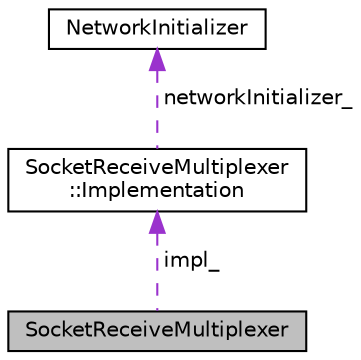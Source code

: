 digraph "SocketReceiveMultiplexer"
{
 // LATEX_PDF_SIZE
  edge [fontname="Helvetica",fontsize="10",labelfontname="Helvetica",labelfontsize="10"];
  node [fontname="Helvetica",fontsize="10",shape=record];
  Node1 [label="SocketReceiveMultiplexer",height=0.2,width=0.4,color="black", fillcolor="grey75", style="filled", fontcolor="black",tooltip=" "];
  Node2 -> Node1 [dir="back",color="darkorchid3",fontsize="10",style="dashed",label=" impl_" ,fontname="Helvetica"];
  Node2 [label="SocketReceiveMultiplexer\l::Implementation",height=0.2,width=0.4,color="black", fillcolor="white", style="filled",URL="$classSocketReceiveMultiplexer_1_1Implementation.html",tooltip=" "];
  Node3 -> Node2 [dir="back",color="darkorchid3",fontsize="10",style="dashed",label=" networkInitializer_" ,fontname="Helvetica"];
  Node3 [label="NetworkInitializer",height=0.2,width=0.4,color="black", fillcolor="white", style="filled",URL="$classNetworkInitializer.html",tooltip=" "];
}
